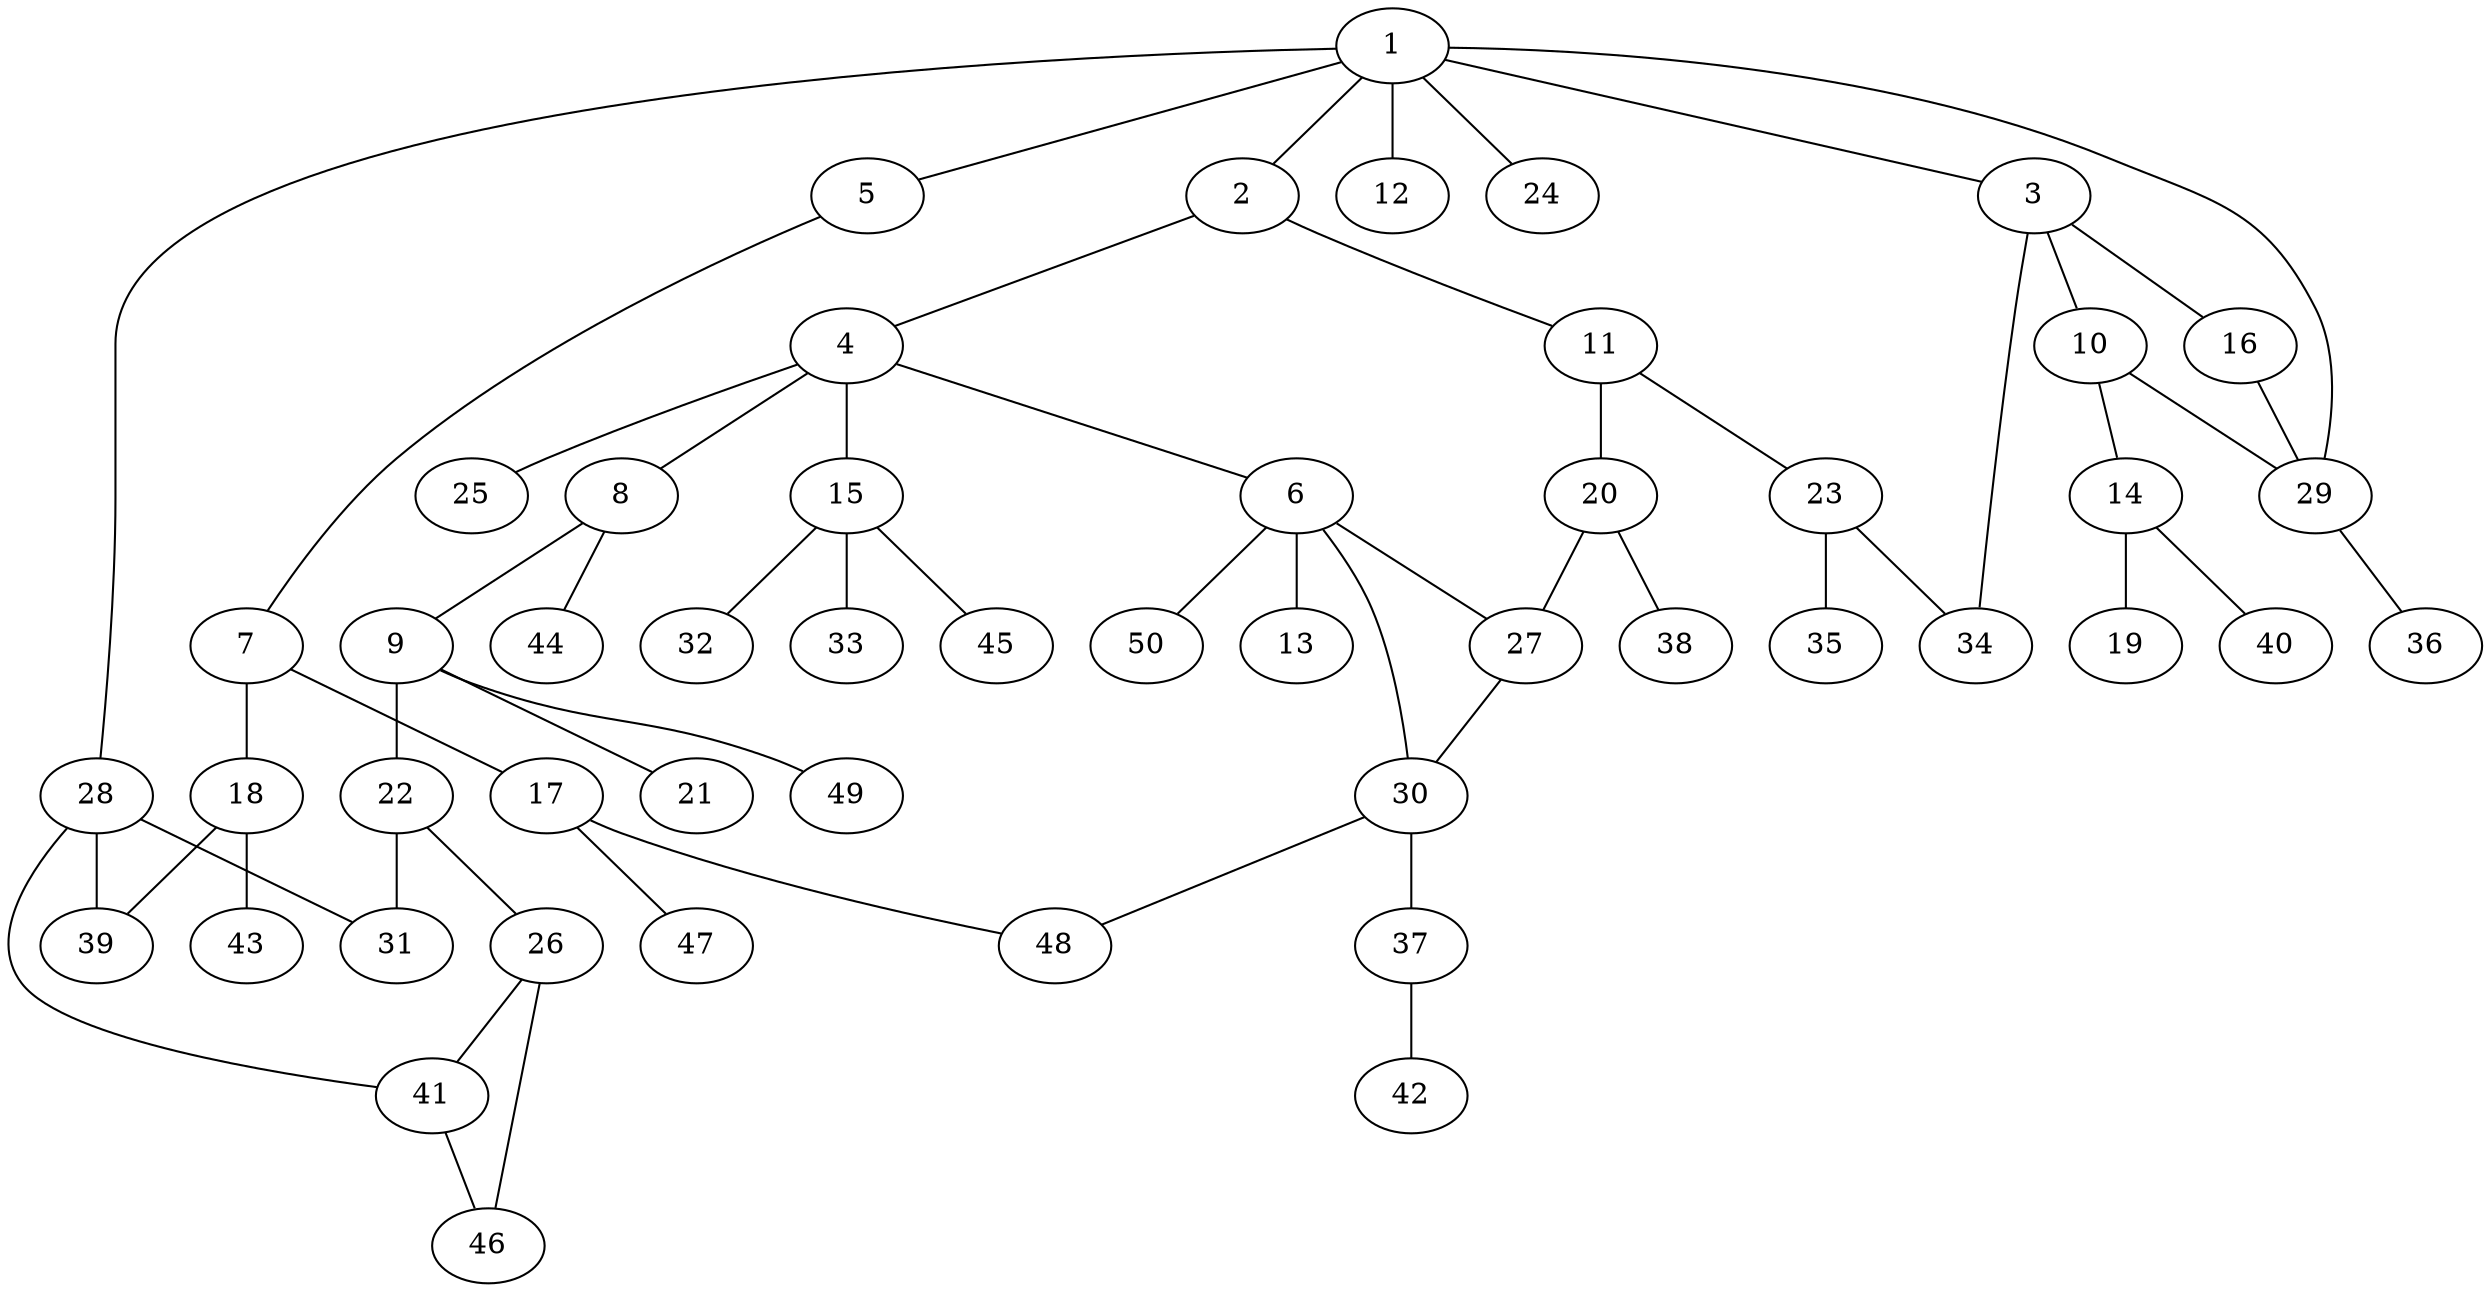 graph graphname {1--2
1--3
1--5
1--12
1--24
1--28
1--29
2--4
2--11
3--10
3--16
3--34
4--6
4--8
4--15
4--25
5--7
6--13
6--27
6--30
6--50
7--17
7--18
8--9
8--44
9--21
9--22
9--49
10--14
10--29
11--20
11--23
14--19
14--40
15--32
15--33
15--45
16--29
17--47
17--48
18--39
18--43
20--27
20--38
22--26
22--31
23--34
23--35
26--41
26--46
27--30
28--31
28--39
28--41
29--36
30--37
30--48
37--42
41--46
}